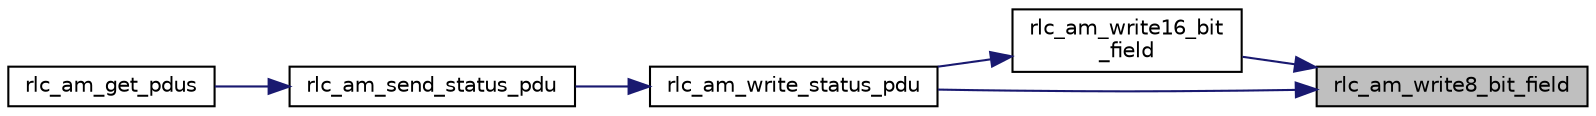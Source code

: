 digraph "rlc_am_write8_bit_field"
{
 // LATEX_PDF_SIZE
  edge [fontname="Helvetica",fontsize="10",labelfontname="Helvetica",labelfontsize="10"];
  node [fontname="Helvetica",fontsize="10",shape=record];
  rankdir="RL";
  Node1 [label="rlc_am_write8_bit_field",height=0.2,width=0.4,color="black", fillcolor="grey75", style="filled", fontcolor="black",tooltip="Write N bits (max 8) in a byte area seen as a bit-field with the help of a byte index and a modulo 8 ..."];
  Node1 -> Node2 [dir="back",color="midnightblue",fontsize="10",style="solid",fontname="Helvetica"];
  Node2 [label="rlc_am_write16_bit\l_field",height=0.2,width=0.4,color="black", fillcolor="white", style="filled",URL="$group__em.html#ga652c5fc3c6fb1891deb4a33bd9808b53",tooltip="Write N bits (max 16) in a byte area seen as a bit-field with the help of a byte index and a modulo 8..."];
  Node2 -> Node3 [dir="back",color="midnightblue",fontsize="10",style="solid",fontname="Helvetica"];
  Node3 [label="rlc_am_write_status_pdu",height=0.2,width=0.4,color="black", fillcolor="white", style="filled",URL="$group__em.html#ga8cd55c8c75458b4089e294e3eb82d879",tooltip="Remove all marked holes for PDU with sequence number \"snP\"."];
  Node3 -> Node4 [dir="back",color="midnightblue",fontsize="10",style="solid",fontname="Helvetica"];
  Node4 [label="rlc_am_send_status_pdu",height=0.2,width=0.4,color="black", fillcolor="white", style="filled",URL="$group__em.html#ga652b8e39ece3b8a9e7d014df23e1b4b9",tooltip="Send a status PDU based on the receiver buffer content."];
  Node4 -> Node5 [dir="back",color="midnightblue",fontsize="10",style="solid",fontname="Helvetica"];
  Node5 [label="rlc_am_get_pdus",height=0.2,width=0.4,color="black", fillcolor="white", style="filled",URL="$group__em.html#ga86ab9160ac9a96fa6704c2ce83cfb343",tooltip=" "];
  Node1 -> Node3 [dir="back",color="midnightblue",fontsize="10",style="solid",fontname="Helvetica"];
}
